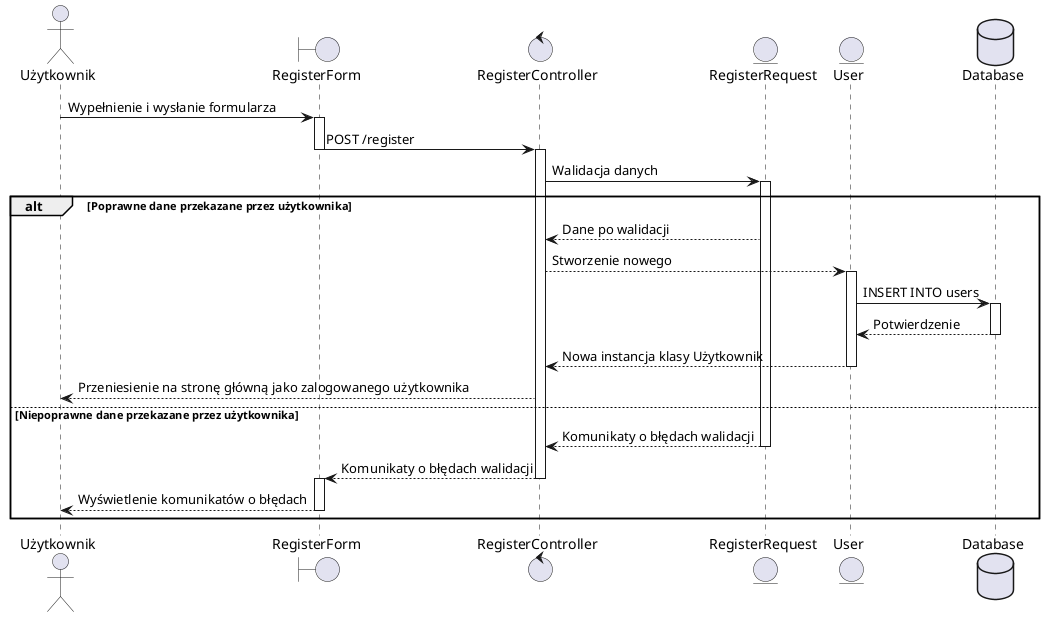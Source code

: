 @startuml
actor Użytkownik
boundary RegisterForm   /'Zewnętrzny interfejs systemu'/
control RegisterController  /'Element kontrolujący przepływ danych i logikę biznesową'/
entity RegisterRequest  /'Jednostka danych'/
entity User
database Database

Użytkownik -> RegisterForm: Wypełnienie i wysłanie formularza
activate RegisterForm
RegisterForm -> RegisterController: POST /register
deactivate RegisterForm
activate RegisterController
RegisterController -> RegisterRequest: Walidacja danych

alt Poprawne dane przekazane przez użytkownika
    activate RegisterRequest
    RegisterRequest --> RegisterController: Dane po walidacji
    RegisterController --> User: Stworzenie nowego
    activate User
    User -> Database: INSERT INTO users
    activate Database
    Database --> User: Potwierdzenie
    deactivate Database
    User --> RegisterController: Nowa instancja klasy Użytkownik
    deactivate User
    RegisterController --> Użytkownik: Przeniesienie na stronę główną jako zalogowanego użytkownika
else Niepoprawne dane przekazane przez użytkownika
    RegisterRequest --> RegisterController: Komunikaty o błędach walidacji
    deactivate RegisterRequest
    RegisterController --> RegisterForm: Komunikaty o błędach walidacji
    deactivate RegisterController
    activate RegisterForm
    RegisterForm --> Użytkownik: Wyświetlenie komunikatów o błędach
    deactivate RegisterForm
end
@enduml
